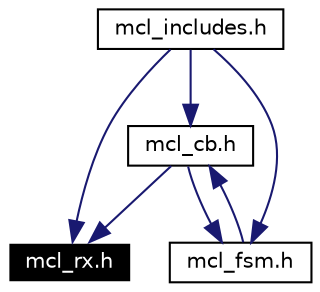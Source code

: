digraph G
{
  edge [fontname="Helvetica",fontsize=10,labelfontname="Helvetica",labelfontsize=10];
  node [fontname="Helvetica",fontsize=10,shape=record];
  Node1723 [label="mcl_rx.h",height=0.2,width=0.4,color="white", fillcolor="black", style="filled" fontcolor="white"];
  Node1724 -> Node1723 [color="midnightblue",fontsize=10,style="solid",fontname="Helvetica"];
  Node1724 [label="mcl_cb.h",height=0.2,width=0.4,color="black",URL="$mcl__cb_8h.html"];
  Node1725 -> Node1724 [color="midnightblue",fontsize=10,style="solid",fontname="Helvetica"];
  Node1725 [label="mcl_includes.h",height=0.2,width=0.4,color="black",URL="$mcl__includes_8h.html"];
  Node1751 -> Node1724 [color="midnightblue",fontsize=10,style="solid",fontname="Helvetica"];
  Node1751 [label="mcl_fsm.h",height=0.2,width=0.4,color="black",URL="$mcl__fsm_8h.html"];
  Node1724 -> Node1751 [color="midnightblue",fontsize=10,style="solid",fontname="Helvetica"];
  Node1725 -> Node1751 [color="midnightblue",fontsize=10,style="solid",fontname="Helvetica"];
  Node1725 -> Node1723 [color="midnightblue",fontsize=10,style="solid",fontname="Helvetica"];
}
